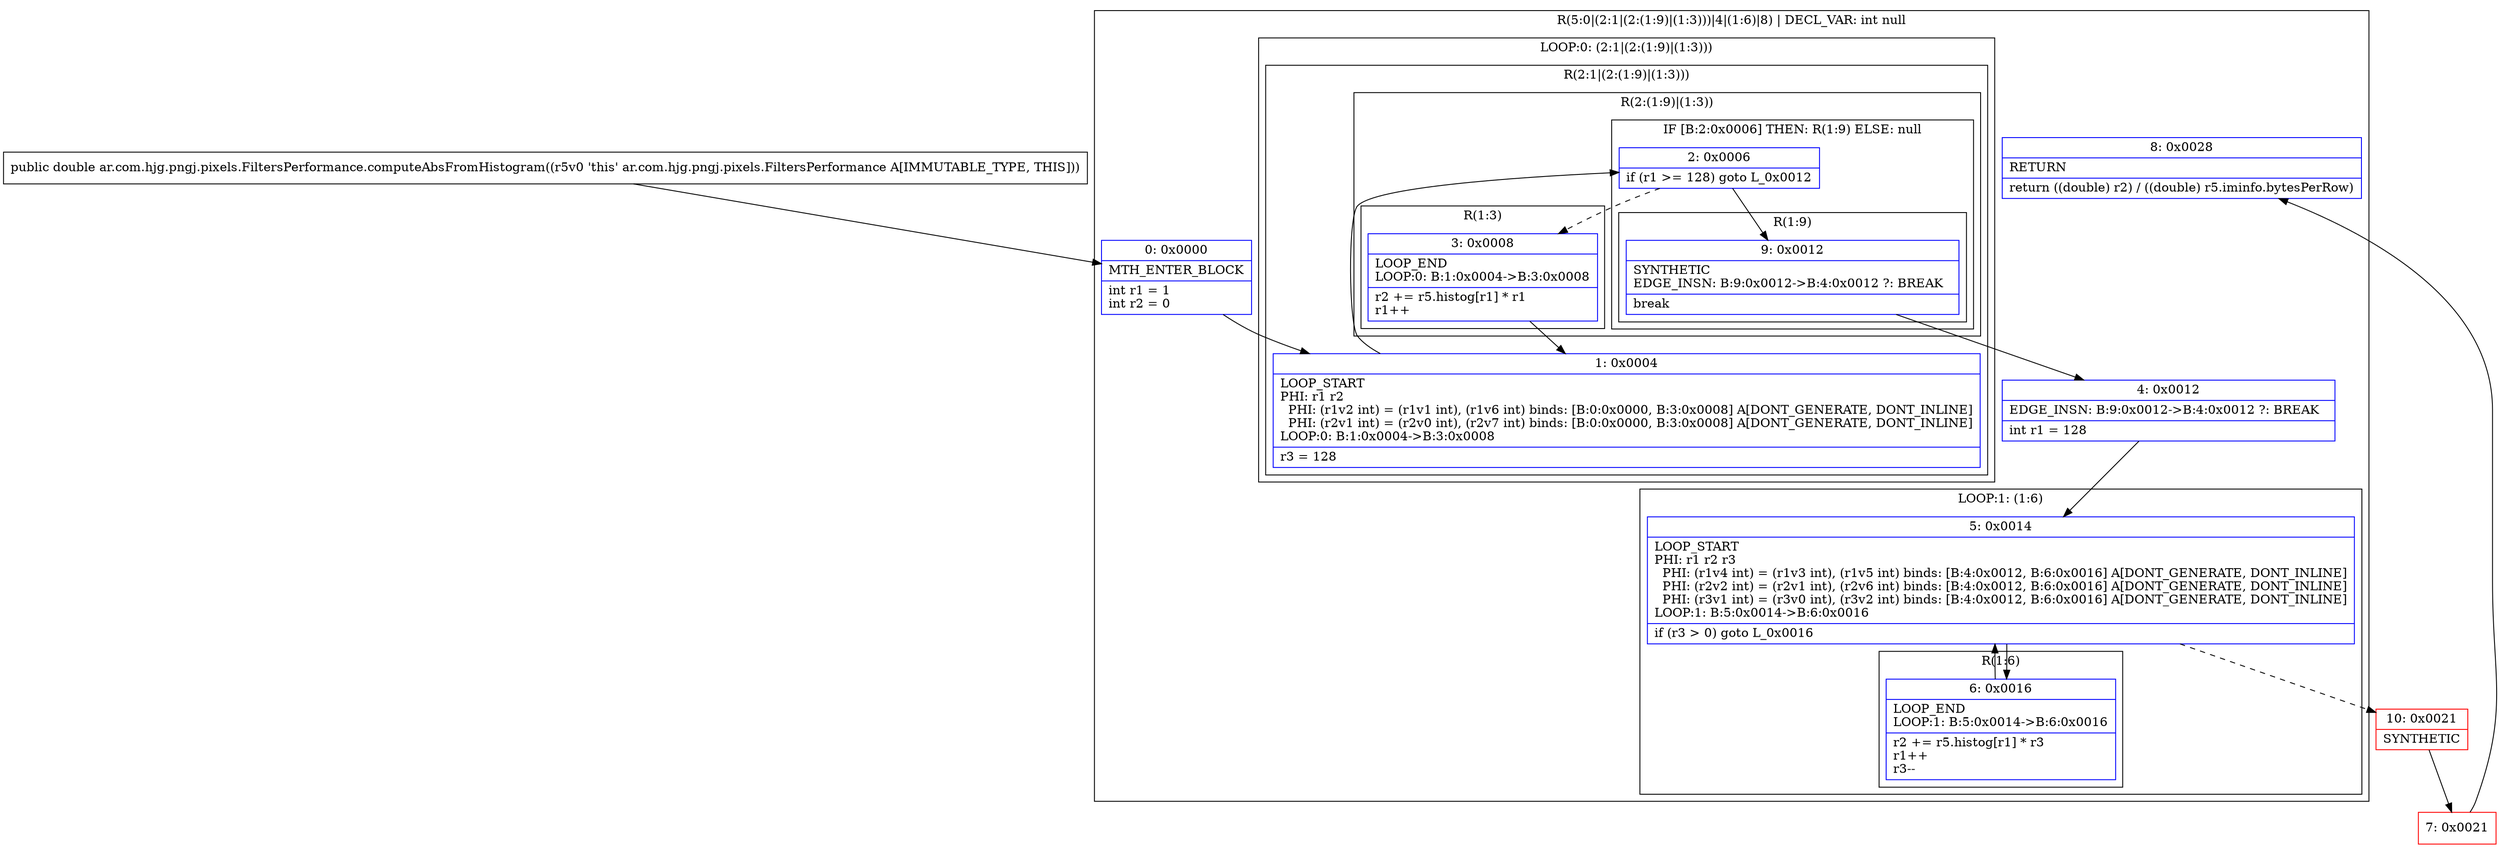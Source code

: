 digraph "CFG forar.com.hjg.pngj.pixels.FiltersPerformance.computeAbsFromHistogram()D" {
subgraph cluster_Region_1161942342 {
label = "R(5:0|(2:1|(2:(1:9)|(1:3)))|4|(1:6)|8) | DECL_VAR: int null\l";
node [shape=record,color=blue];
Node_0 [shape=record,label="{0\:\ 0x0000|MTH_ENTER_BLOCK\l|int r1 = 1\lint r2 = 0\l}"];
subgraph cluster_LoopRegion_1066870905 {
label = "LOOP:0: (2:1|(2:(1:9)|(1:3)))";
node [shape=record,color=blue];
subgraph cluster_Region_689432566 {
label = "R(2:1|(2:(1:9)|(1:3)))";
node [shape=record,color=blue];
Node_1 [shape=record,label="{1\:\ 0x0004|LOOP_START\lPHI: r1 r2 \l  PHI: (r1v2 int) = (r1v1 int), (r1v6 int) binds: [B:0:0x0000, B:3:0x0008] A[DONT_GENERATE, DONT_INLINE]\l  PHI: (r2v1 int) = (r2v0 int), (r2v7 int) binds: [B:0:0x0000, B:3:0x0008] A[DONT_GENERATE, DONT_INLINE]\lLOOP:0: B:1:0x0004\-\>B:3:0x0008\l|r3 = 128\l}"];
subgraph cluster_Region_371018418 {
label = "R(2:(1:9)|(1:3))";
node [shape=record,color=blue];
subgraph cluster_IfRegion_931781943 {
label = "IF [B:2:0x0006] THEN: R(1:9) ELSE: null";
node [shape=record,color=blue];
Node_2 [shape=record,label="{2\:\ 0x0006|if (r1 \>= 128) goto L_0x0012\l}"];
subgraph cluster_Region_46040522 {
label = "R(1:9)";
node [shape=record,color=blue];
Node_9 [shape=record,label="{9\:\ 0x0012|SYNTHETIC\lEDGE_INSN: B:9:0x0012\-\>B:4:0x0012 ?: BREAK  \l|break\l}"];
}
}
subgraph cluster_Region_1681713520 {
label = "R(1:3)";
node [shape=record,color=blue];
Node_3 [shape=record,label="{3\:\ 0x0008|LOOP_END\lLOOP:0: B:1:0x0004\-\>B:3:0x0008\l|r2 += r5.histog[r1] * r1\lr1++\l}"];
}
}
}
}
Node_4 [shape=record,label="{4\:\ 0x0012|EDGE_INSN: B:9:0x0012\-\>B:4:0x0012 ?: BREAK  \l|int r1 = 128\l}"];
subgraph cluster_LoopRegion_711191757 {
label = "LOOP:1: (1:6)";
node [shape=record,color=blue];
Node_5 [shape=record,label="{5\:\ 0x0014|LOOP_START\lPHI: r1 r2 r3 \l  PHI: (r1v4 int) = (r1v3 int), (r1v5 int) binds: [B:4:0x0012, B:6:0x0016] A[DONT_GENERATE, DONT_INLINE]\l  PHI: (r2v2 int) = (r2v1 int), (r2v6 int) binds: [B:4:0x0012, B:6:0x0016] A[DONT_GENERATE, DONT_INLINE]\l  PHI: (r3v1 int) = (r3v0 int), (r3v2 int) binds: [B:4:0x0012, B:6:0x0016] A[DONT_GENERATE, DONT_INLINE]\lLOOP:1: B:5:0x0014\-\>B:6:0x0016\l|if (r3 \> 0) goto L_0x0016\l}"];
subgraph cluster_Region_1656222979 {
label = "R(1:6)";
node [shape=record,color=blue];
Node_6 [shape=record,label="{6\:\ 0x0016|LOOP_END\lLOOP:1: B:5:0x0014\-\>B:6:0x0016\l|r2 += r5.histog[r1] * r3\lr1++\lr3\-\-\l}"];
}
}
Node_8 [shape=record,label="{8\:\ 0x0028|RETURN\l|return ((double) r2) \/ ((double) r5.iminfo.bytesPerRow)\l}"];
}
Node_7 [shape=record,color=red,label="{7\:\ 0x0021}"];
Node_10 [shape=record,color=red,label="{10\:\ 0x0021|SYNTHETIC\l}"];
MethodNode[shape=record,label="{public double ar.com.hjg.pngj.pixels.FiltersPerformance.computeAbsFromHistogram((r5v0 'this' ar.com.hjg.pngj.pixels.FiltersPerformance A[IMMUTABLE_TYPE, THIS])) }"];
MethodNode -> Node_0;
Node_0 -> Node_1;
Node_1 -> Node_2;
Node_2 -> Node_3[style=dashed];
Node_2 -> Node_9;
Node_9 -> Node_4;
Node_3 -> Node_1;
Node_4 -> Node_5;
Node_5 -> Node_6;
Node_5 -> Node_10[style=dashed];
Node_6 -> Node_5;
Node_7 -> Node_8;
Node_10 -> Node_7;
}

